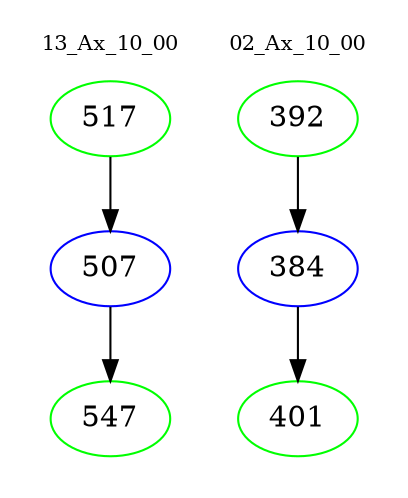 digraph{
subgraph cluster_0 {
color = white
label = "13_Ax_10_00";
fontsize=10;
T0_517 [label="517", color="green"]
T0_517 -> T0_507 [color="black"]
T0_507 [label="507", color="blue"]
T0_507 -> T0_547 [color="black"]
T0_547 [label="547", color="green"]
}
subgraph cluster_1 {
color = white
label = "02_Ax_10_00";
fontsize=10;
T1_392 [label="392", color="green"]
T1_392 -> T1_384 [color="black"]
T1_384 [label="384", color="blue"]
T1_384 -> T1_401 [color="black"]
T1_401 [label="401", color="green"]
}
}
